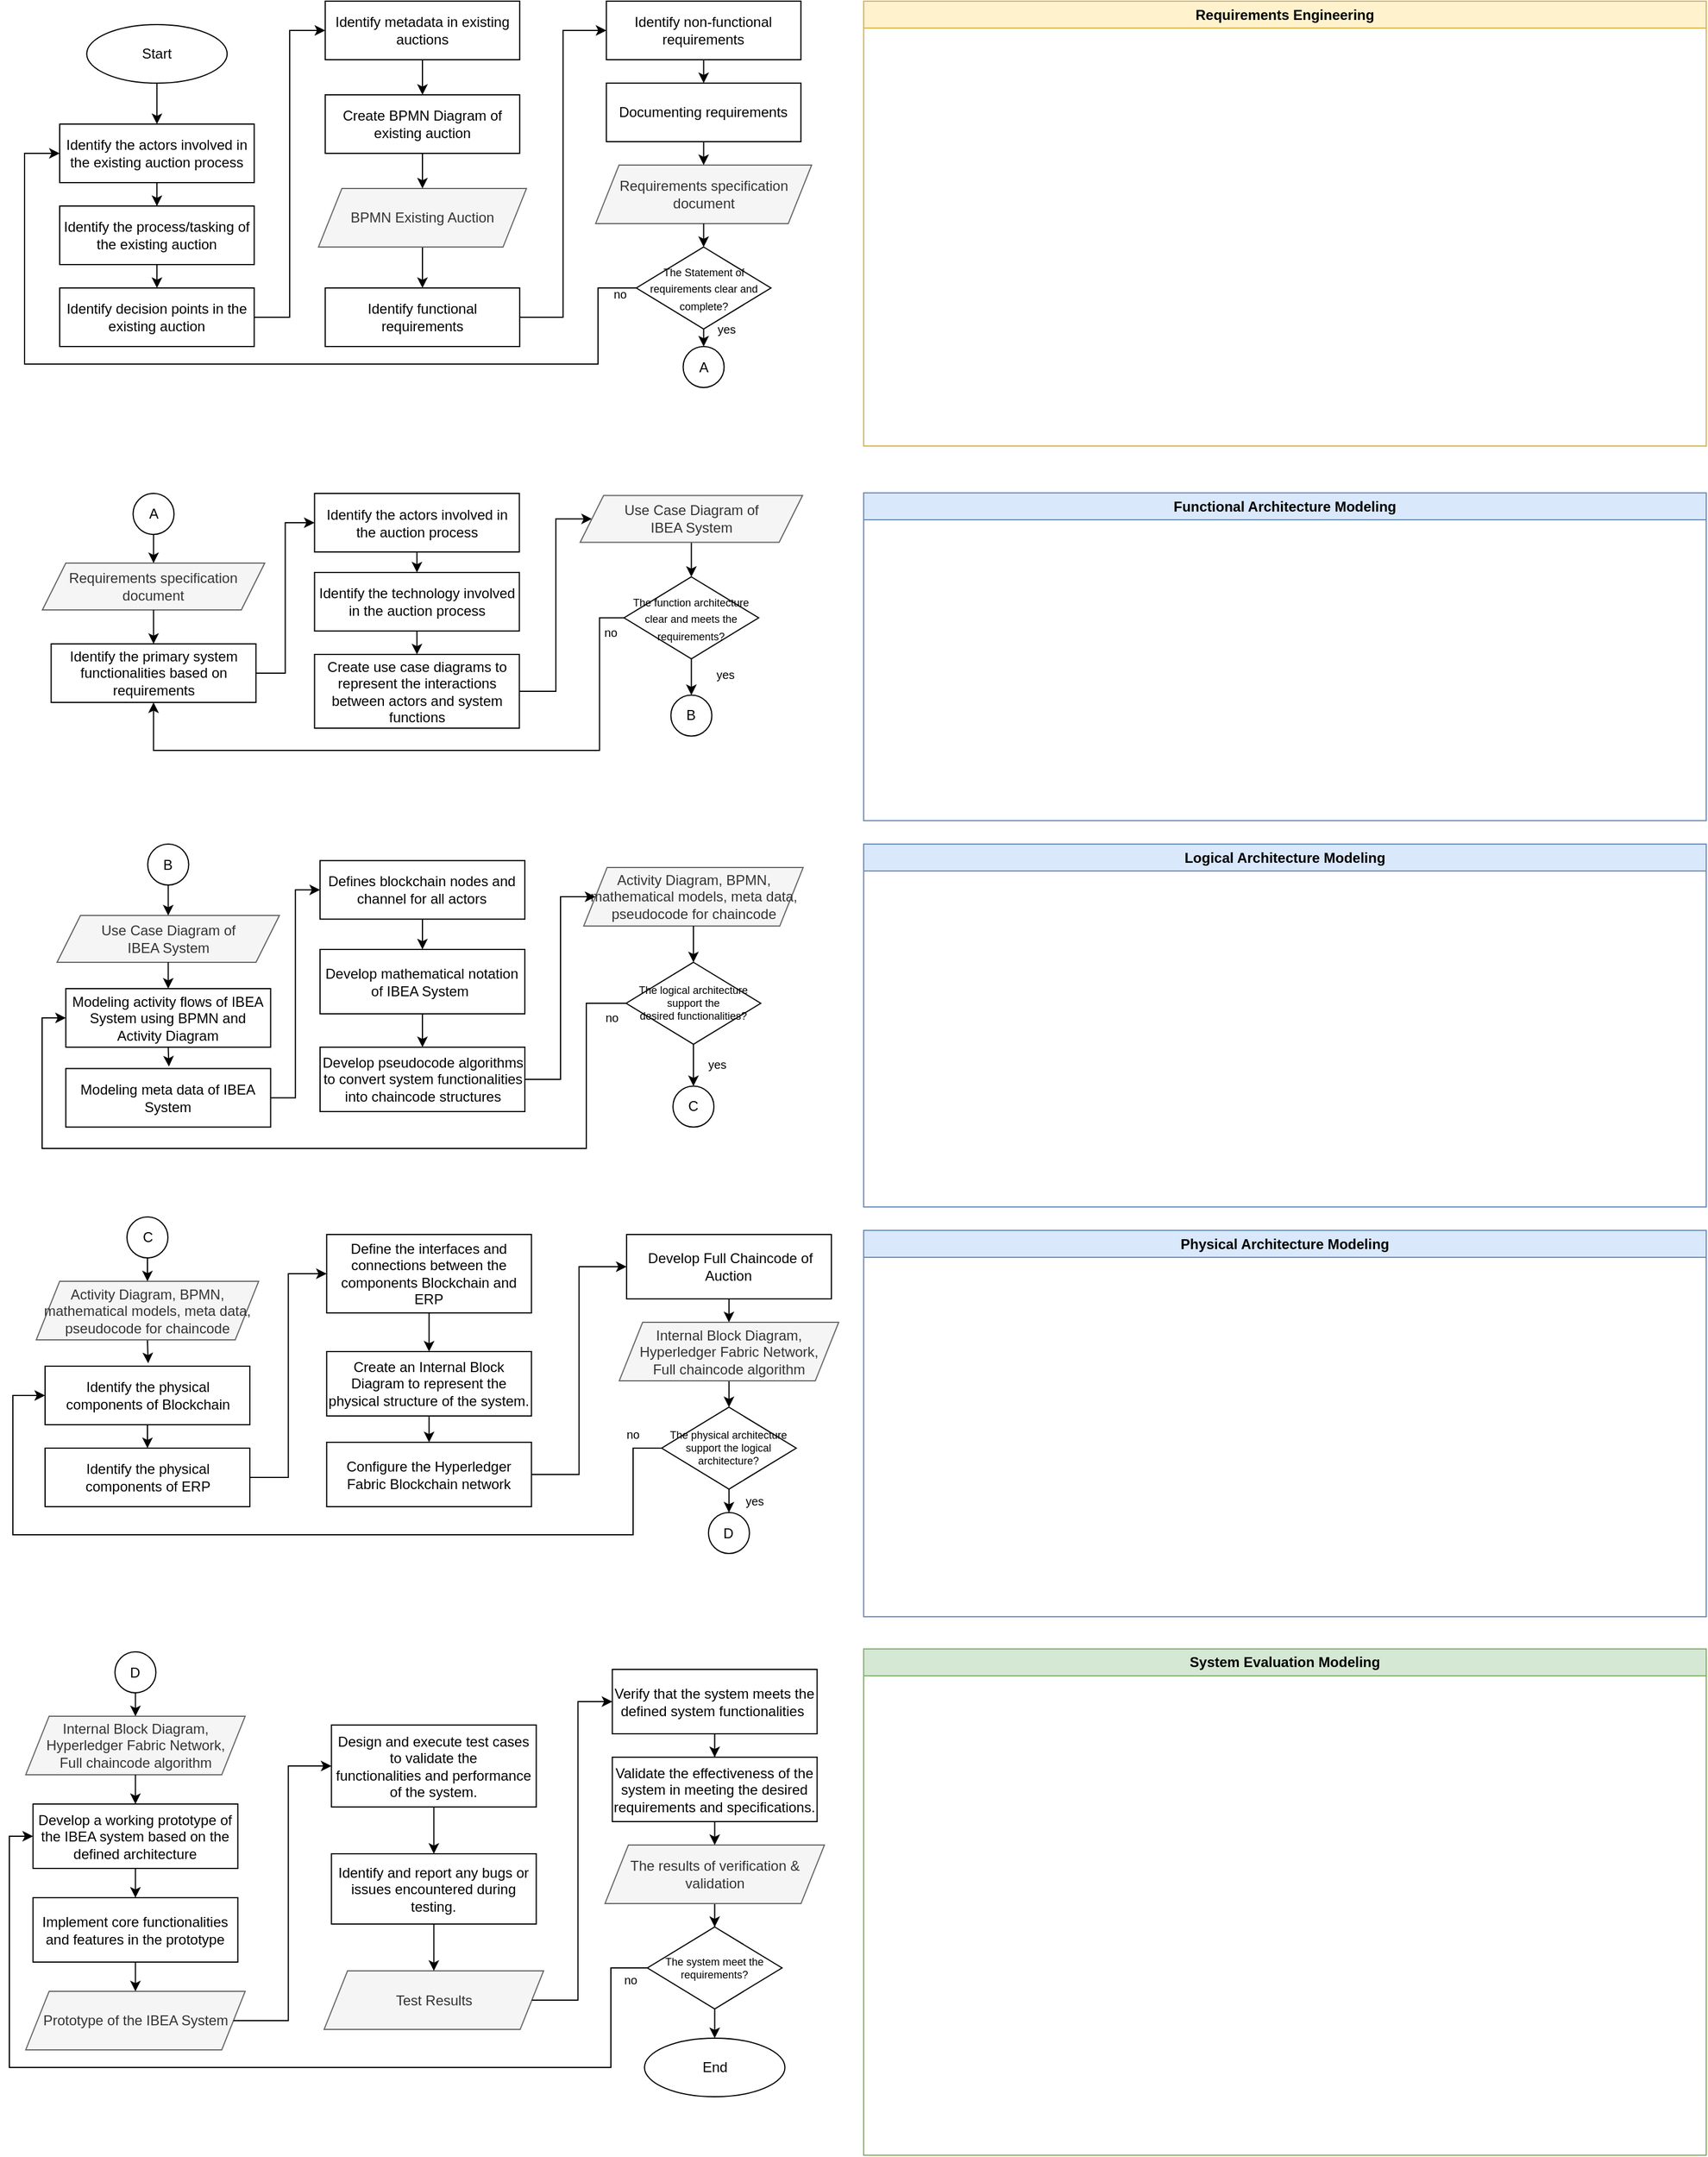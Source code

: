 <mxfile version="21.5.2" type="github">
  <diagram id="9HLhW9o5Pn7bnSsW2eLf" name="Page-1">
    <mxGraphModel dx="2950" dy="1246" grid="1" gridSize="10" guides="1" tooltips="1" connect="1" arrows="1" fold="1" page="1" pageScale="1" pageWidth="850" pageHeight="1100" math="0" shadow="0">
      <root>
        <mxCell id="0" />
        <mxCell id="1" parent="0" />
        <mxCell id="Ch7uVPKcHcK4L7EG8idV-31" value="Functional Architecture Modeling" style="swimlane;whiteSpace=wrap;html=1;fillColor=#dae8fc;strokeColor=#6c8ebf;" parent="1" vertex="1">
          <mxGeometry x="330" y="500" width="720" height="280" as="geometry" />
        </mxCell>
        <mxCell id="Ch7uVPKcHcK4L7EG8idV-20" value="Requirements Engineering" style="swimlane;whiteSpace=wrap;html=1;fillColor=#fff2cc;strokeColor=#d6b656;" parent="1" vertex="1">
          <mxGeometry x="330" y="80" width="720" height="380" as="geometry" />
        </mxCell>
        <mxCell id="Ch7uVPKcHcK4L7EG8idV-143" value="Logical Architecture Modeling" style="swimlane;whiteSpace=wrap;html=1;fillColor=#dae8fc;strokeColor=#6c8ebf;" parent="1" vertex="1">
          <mxGeometry x="330" y="800" width="720" height="310" as="geometry">
            <mxRectangle x="330" y="800" width="210" height="30" as="alternateBounds" />
          </mxGeometry>
        </mxCell>
        <mxCell id="Ch7uVPKcHcK4L7EG8idV-147" value="Physical Architecture Modeling" style="swimlane;whiteSpace=wrap;html=1;fillColor=#dae8fc;strokeColor=#6c8ebf;" parent="1" vertex="1">
          <mxGeometry x="330" y="1130" width="720" height="330" as="geometry" />
        </mxCell>
        <mxCell id="Ch7uVPKcHcK4L7EG8idV-158" value="System Evaluation Modeling" style="swimlane;whiteSpace=wrap;html=1;fillColor=#d5e8d4;strokeColor=#82b366;" parent="1" vertex="1">
          <mxGeometry x="330" y="1487.5" width="720" height="432.5" as="geometry" />
        </mxCell>
        <mxCell id="Ch7uVPKcHcK4L7EG8idV-63" style="edgeStyle=elbowEdgeStyle;rounded=0;orthogonalLoop=1;jettySize=auto;html=1;exitX=1;exitY=0.5;exitDx=0;exitDy=0;entryX=0;entryY=0.5;entryDx=0;entryDy=0;" parent="1" source="fIBdzFH7qDZZ9BTydfWF-40" target="fIBdzFH7qDZZ9BTydfWF-50" edge="1">
          <mxGeometry relative="1" as="geometry" />
        </mxCell>
        <mxCell id="fIBdzFH7qDZZ9BTydfWF-40" value="Create use case diagrams to represent the interactions between actors and system functions" style="rounded=0;whiteSpace=wrap;html=1;" parent="1" vertex="1">
          <mxGeometry x="-139.22" y="638" width="175" height="63" as="geometry" />
        </mxCell>
        <mxCell id="fIBdzFH7qDZZ9BTydfWF-42" value="A" style="ellipse;whiteSpace=wrap;html=1;aspect=fixed;" parent="1" vertex="1">
          <mxGeometry x="-294.28" y="500.5" width="35" height="35" as="geometry" />
        </mxCell>
        <mxCell id="fIBdzFH7qDZZ9BTydfWF-44" value="&lt;div&gt;Requirements specification document&lt;br&gt;&lt;/div&gt;" style="shape=parallelogram;perimeter=parallelogramPerimeter;whiteSpace=wrap;html=1;fixedSize=1;fillColor=#f5f5f5;fontColor=#333333;strokeColor=#666666;" parent="1" vertex="1">
          <mxGeometry x="-371.78" y="560" width="190" height="40" as="geometry" />
        </mxCell>
        <mxCell id="fIBdzFH7qDZZ9BTydfWF-41" style="edgeStyle=orthogonalEdgeStyle;rounded=0;orthogonalLoop=1;jettySize=auto;html=1;exitX=0.5;exitY=1;exitDx=0;exitDy=0;entryX=0.5;entryY=0;entryDx=0;entryDy=0;" parent="1" source="fIBdzFH7qDZZ9BTydfWF-42" target="fIBdzFH7qDZZ9BTydfWF-44" edge="1">
          <mxGeometry relative="1" as="geometry" />
        </mxCell>
        <mxCell id="Ch7uVPKcHcK4L7EG8idV-59" style="edgeStyle=orthogonalEdgeStyle;rounded=0;orthogonalLoop=1;jettySize=auto;html=1;exitX=1;exitY=0.5;exitDx=0;exitDy=0;entryX=0;entryY=0.5;entryDx=0;entryDy=0;" parent="1" source="fIBdzFH7qDZZ9BTydfWF-46" target="fIBdzFH7qDZZ9BTydfWF-61" edge="1">
          <mxGeometry relative="1" as="geometry" />
        </mxCell>
        <mxCell id="fIBdzFH7qDZZ9BTydfWF-46" value="Identify the primary system functionalities based on requirements" style="rounded=0;whiteSpace=wrap;html=1;" parent="1" vertex="1">
          <mxGeometry x="-364.28" y="629" width="175" height="50" as="geometry" />
        </mxCell>
        <mxCell id="fIBdzFH7qDZZ9BTydfWF-43" style="edgeStyle=orthogonalEdgeStyle;rounded=0;orthogonalLoop=1;jettySize=auto;html=1;exitX=0.5;exitY=1;exitDx=0;exitDy=0;entryX=0.5;entryY=0;entryDx=0;entryDy=0;" parent="1" source="fIBdzFH7qDZZ9BTydfWF-44" target="fIBdzFH7qDZZ9BTydfWF-46" edge="1">
          <mxGeometry relative="1" as="geometry" />
        </mxCell>
        <mxCell id="Ch7uVPKcHcK4L7EG8idV-64" style="edgeStyle=orthogonalEdgeStyle;rounded=0;orthogonalLoop=1;jettySize=auto;html=1;exitX=0;exitY=0.5;exitDx=0;exitDy=0;entryX=0.5;entryY=1;entryDx=0;entryDy=0;" parent="1" source="fIBdzFH7qDZZ9BTydfWF-48" target="fIBdzFH7qDZZ9BTydfWF-46" edge="1">
          <mxGeometry relative="1" as="geometry">
            <Array as="points">
              <mxPoint x="104.28" y="607" />
              <mxPoint x="104.28" y="720" />
              <mxPoint x="-276.72" y="720" />
            </Array>
          </mxGeometry>
        </mxCell>
        <mxCell id="fIBdzFH7qDZZ9BTydfWF-48" value="&lt;font style=&quot;font-size: 9px;&quot;&gt;The function architecture&lt;br&gt;clear and meets the requirements?&lt;/font&gt;" style="rhombus;whiteSpace=wrap;html=1;" parent="1" vertex="1">
          <mxGeometry x="125.28" y="571.75" width="115" height="70" as="geometry" />
        </mxCell>
        <mxCell id="fIBdzFH7qDZZ9BTydfWF-73" style="edgeStyle=orthogonalEdgeStyle;rounded=0;orthogonalLoop=1;jettySize=auto;html=1;exitX=0.5;exitY=1;exitDx=0;exitDy=0;entryX=0.5;entryY=0;entryDx=0;entryDy=0;" parent="1" source="fIBdzFH7qDZZ9BTydfWF-50" target="fIBdzFH7qDZZ9BTydfWF-48" edge="1">
          <mxGeometry relative="1" as="geometry" />
        </mxCell>
        <mxCell id="fIBdzFH7qDZZ9BTydfWF-50" value="&lt;div&gt;Use Case Diagram of&lt;/div&gt;&lt;div&gt;IBEA System&lt;/div&gt;" style="shape=parallelogram;perimeter=parallelogramPerimeter;whiteSpace=wrap;html=1;fixedSize=1;fillColor=#f5f5f5;fontColor=#333333;strokeColor=#666666;" parent="1" vertex="1">
          <mxGeometry x="87.78" y="502.25" width="190" height="40" as="geometry" />
        </mxCell>
        <mxCell id="fIBdzFH7qDZZ9BTydfWF-51" value="&lt;font style=&quot;font-size: 10px;&quot;&gt;yes&lt;/font&gt;" style="text;html=1;align=center;verticalAlign=middle;whiteSpace=wrap;rounded=0;" parent="1" vertex="1">
          <mxGeometry x="200.28" y="645" width="23.5" height="20" as="geometry" />
        </mxCell>
        <mxCell id="fIBdzFH7qDZZ9BTydfWF-52" value="&lt;font style=&quot;font-size: 10px;&quot;&gt;no&lt;/font&gt;" style="text;html=1;align=center;verticalAlign=middle;whiteSpace=wrap;rounded=0;" parent="1" vertex="1">
          <mxGeometry x="101.78" y="609" width="23.5" height="20" as="geometry" />
        </mxCell>
        <mxCell id="fIBdzFH7qDZZ9BTydfWF-61" value="Identify the actors involved in the auction process" style="rounded=0;whiteSpace=wrap;html=1;" parent="1" vertex="1">
          <mxGeometry x="-139.22" y="500.5" width="175" height="50" as="geometry" />
        </mxCell>
        <mxCell id="Ch7uVPKcHcK4L7EG8idV-60" style="edgeStyle=orthogonalEdgeStyle;rounded=0;orthogonalLoop=1;jettySize=auto;html=1;exitX=0.5;exitY=1;exitDx=0;exitDy=0;entryX=0.5;entryY=0;entryDx=0;entryDy=0;" parent="1" source="fIBdzFH7qDZZ9BTydfWF-62" target="fIBdzFH7qDZZ9BTydfWF-40" edge="1">
          <mxGeometry relative="1" as="geometry" />
        </mxCell>
        <mxCell id="fIBdzFH7qDZZ9BTydfWF-62" value="Identify the technology involved in the auction process" style="rounded=0;whiteSpace=wrap;html=1;" parent="1" vertex="1">
          <mxGeometry x="-139.22" y="568" width="175" height="50" as="geometry" />
        </mxCell>
        <mxCell id="fIBdzFH7qDZZ9BTydfWF-69" style="edgeStyle=orthogonalEdgeStyle;rounded=0;orthogonalLoop=1;jettySize=auto;html=1;exitX=0.5;exitY=1;exitDx=0;exitDy=0;entryX=0.5;entryY=0;entryDx=0;entryDy=0;" parent="1" source="fIBdzFH7qDZZ9BTydfWF-61" target="fIBdzFH7qDZZ9BTydfWF-62" edge="1">
          <mxGeometry relative="1" as="geometry" />
        </mxCell>
        <mxCell id="fIBdzFH7qDZZ9BTydfWF-104" value="B" style="ellipse;whiteSpace=wrap;html=1;aspect=fixed;" parent="1" vertex="1">
          <mxGeometry x="165.28" y="672.75" width="35" height="35" as="geometry" />
        </mxCell>
        <mxCell id="fIBdzFH7qDZZ9BTydfWF-105" style="edgeStyle=orthogonalEdgeStyle;rounded=0;orthogonalLoop=1;jettySize=auto;html=1;exitX=0.5;exitY=1;exitDx=0;exitDy=0;entryX=0.5;entryY=0;entryDx=0;entryDy=0;" parent="1" source="fIBdzFH7qDZZ9BTydfWF-48" target="fIBdzFH7qDZZ9BTydfWF-104" edge="1">
          <mxGeometry relative="1" as="geometry">
            <mxPoint x="183.203" y="662.0" as="targetPoint" />
          </mxGeometry>
        </mxCell>
        <mxCell id="Ch7uVPKcHcK4L7EG8idV-159" style="edgeStyle=orthogonalEdgeStyle;rounded=0;orthogonalLoop=1;jettySize=auto;html=1;exitX=0.5;exitY=1;exitDx=0;exitDy=0;" parent="1" source="Ch7uVPKcHcK4L7EG8idV-5" target="Ch7uVPKcHcK4L7EG8idV-7" edge="1">
          <mxGeometry relative="1" as="geometry" />
        </mxCell>
        <mxCell id="Ch7uVPKcHcK4L7EG8idV-5" value="Identify metadata in existing auctions" style="rounded=0;whiteSpace=wrap;html=1;labelBorderColor=none;" parent="1" vertex="1">
          <mxGeometry x="-130.12" y="80" width="166.22" height="50" as="geometry" />
        </mxCell>
        <mxCell id="Ch7uVPKcHcK4L7EG8idV-7" value="Create BPMN Diagram of existing auction" style="rounded=0;whiteSpace=wrap;html=1;labelBorderColor=none;" parent="1" vertex="1">
          <mxGeometry x="-130.11" y="160" width="166.22" height="50" as="geometry" />
        </mxCell>
        <mxCell id="Ch7uVPKcHcK4L7EG8idV-56" style="edgeStyle=orthogonalEdgeStyle;rounded=0;orthogonalLoop=1;jettySize=auto;html=1;exitX=0.5;exitY=1;exitDx=0;exitDy=0;entryX=0.5;entryY=0;entryDx=0;entryDy=0;" parent="1" source="Ch7uVPKcHcK4L7EG8idV-8" target="Ch7uVPKcHcK4L7EG8idV-9" edge="1">
          <mxGeometry relative="1" as="geometry" />
        </mxCell>
        <mxCell id="Ch7uVPKcHcK4L7EG8idV-8" value="&lt;div&gt;BPMN Existing Auction&lt;/div&gt;" style="shape=parallelogram;perimeter=parallelogramPerimeter;whiteSpace=wrap;html=1;fixedSize=1;fillColor=#f5f5f5;fontColor=#333333;strokeColor=#666666;" parent="1" vertex="1">
          <mxGeometry x="-135.84" y="240" width="177.69" height="50" as="geometry" />
        </mxCell>
        <mxCell id="Ch7uVPKcHcK4L7EG8idV-25" style="edgeStyle=orthogonalEdgeStyle;rounded=0;orthogonalLoop=1;jettySize=auto;html=1;exitX=0.5;exitY=1;exitDx=0;exitDy=0;entryX=0.5;entryY=0;entryDx=0;entryDy=0;" parent="1" source="Ch7uVPKcHcK4L7EG8idV-7" target="Ch7uVPKcHcK4L7EG8idV-8" edge="1">
          <mxGeometry relative="1" as="geometry" />
        </mxCell>
        <mxCell id="Ch7uVPKcHcK4L7EG8idV-69" style="edgeStyle=orthogonalEdgeStyle;rounded=0;orthogonalLoop=1;jettySize=auto;html=1;exitX=1;exitY=0.5;exitDx=0;exitDy=0;entryX=0;entryY=0.5;entryDx=0;entryDy=0;" parent="1" source="Ch7uVPKcHcK4L7EG8idV-9" target="Ch7uVPKcHcK4L7EG8idV-10" edge="1">
          <mxGeometry relative="1" as="geometry" />
        </mxCell>
        <mxCell id="Ch7uVPKcHcK4L7EG8idV-9" value="Identify functional requirements" style="rounded=0;whiteSpace=wrap;html=1;labelBorderColor=none;" parent="1" vertex="1">
          <mxGeometry x="-130.12" y="325" width="166.22" height="50" as="geometry" />
        </mxCell>
        <mxCell id="Ch7uVPKcHcK4L7EG8idV-70" style="edgeStyle=orthogonalEdgeStyle;rounded=0;orthogonalLoop=1;jettySize=auto;html=1;exitX=0.5;exitY=1;exitDx=0;exitDy=0;entryX=0.5;entryY=0;entryDx=0;entryDy=0;" parent="1" source="Ch7uVPKcHcK4L7EG8idV-10" target="Ch7uVPKcHcK4L7EG8idV-12" edge="1">
          <mxGeometry relative="1" as="geometry" />
        </mxCell>
        <mxCell id="Ch7uVPKcHcK4L7EG8idV-10" value="Identify non-functional requirements" style="rounded=0;whiteSpace=wrap;html=1;labelBorderColor=none;" parent="1" vertex="1">
          <mxGeometry x="110.16" y="80" width="166.22" height="50" as="geometry" />
        </mxCell>
        <mxCell id="Ch7uVPKcHcK4L7EG8idV-12" value="Documenting requirements" style="rounded=0;whiteSpace=wrap;html=1;labelBorderColor=none;" parent="1" vertex="1">
          <mxGeometry x="110.16" y="150" width="166.22" height="50" as="geometry" />
        </mxCell>
        <mxCell id="Ch7uVPKcHcK4L7EG8idV-16" value="A" style="ellipse;whiteSpace=wrap;html=1;aspect=fixed;rotation=0;" parent="1" vertex="1">
          <mxGeometry x="175.77" y="375" width="35" height="35" as="geometry" />
        </mxCell>
        <mxCell id="Ch7uVPKcHcK4L7EG8idV-15" value="&lt;font style=&quot;font-size: 9px;&quot;&gt;The Statement of requirements clear and complete?&lt;/font&gt;" style="rhombus;whiteSpace=wrap;html=1;" parent="1" vertex="1">
          <mxGeometry x="135.77" y="290" width="115" height="70" as="geometry" />
        </mxCell>
        <mxCell id="Ch7uVPKcHcK4L7EG8idV-14" style="edgeStyle=orthogonalEdgeStyle;rounded=0;orthogonalLoop=1;jettySize=auto;html=1;exitX=0.5;exitY=1;exitDx=0;exitDy=0;entryX=0.5;entryY=0;entryDx=0;entryDy=0;" parent="1" source="Ch7uVPKcHcK4L7EG8idV-15" target="Ch7uVPKcHcK4L7EG8idV-16" edge="1">
          <mxGeometry relative="1" as="geometry" />
        </mxCell>
        <mxCell id="Ch7uVPKcHcK4L7EG8idV-11" value="Requirements specification document" style="shape=parallelogram;perimeter=parallelogramPerimeter;whiteSpace=wrap;html=1;fixedSize=1;fillColor=#f5f5f5;fontColor=#333333;strokeColor=#666666;" parent="1" vertex="1">
          <mxGeometry x="100.98" y="220" width="184.58" height="50" as="geometry" />
        </mxCell>
        <mxCell id="Ch7uVPKcHcK4L7EG8idV-19" style="edgeStyle=orthogonalEdgeStyle;rounded=0;orthogonalLoop=1;jettySize=auto;html=1;exitX=0.5;exitY=1;exitDx=0;exitDy=0;entryX=0.5;entryY=0;entryDx=0;entryDy=0;" parent="1" source="Ch7uVPKcHcK4L7EG8idV-11" target="Ch7uVPKcHcK4L7EG8idV-15" edge="1">
          <mxGeometry relative="1" as="geometry" />
        </mxCell>
        <mxCell id="Ch7uVPKcHcK4L7EG8idV-54" style="edgeStyle=orthogonalEdgeStyle;rounded=0;orthogonalLoop=1;jettySize=auto;html=1;exitX=0.5;exitY=1;exitDx=0;exitDy=0;entryX=0.5;entryY=0;entryDx=0;entryDy=0;" parent="1" source="Ch7uVPKcHcK4L7EG8idV-12" target="Ch7uVPKcHcK4L7EG8idV-11" edge="1">
          <mxGeometry relative="1" as="geometry" />
        </mxCell>
        <mxCell id="Ch7uVPKcHcK4L7EG8idV-18" value="&lt;font style=&quot;font-size: 10px;&quot;&gt;no&lt;/font&gt;" style="text;html=1;align=center;verticalAlign=middle;whiteSpace=wrap;rounded=0;" parent="1" vertex="1">
          <mxGeometry x="110.16" y="320" width="23.5" height="20" as="geometry" />
        </mxCell>
        <mxCell id="Ch7uVPKcHcK4L7EG8idV-17" value="&lt;font style=&quot;font-size: 10px;&quot;&gt;yes&lt;/font&gt;" style="text;html=1;align=center;verticalAlign=middle;whiteSpace=wrap;rounded=0;" parent="1" vertex="1">
          <mxGeometry x="201.01" y="350" width="23.5" height="20" as="geometry" />
        </mxCell>
        <mxCell id="Ch7uVPKcHcK4L7EG8idV-2" value="Identify the actors involved in the existing auction process" style="rounded=0;whiteSpace=wrap;html=1;labelBorderColor=none;" parent="1" vertex="1">
          <mxGeometry x="-357" y="185" width="166.22" height="50" as="geometry" />
        </mxCell>
        <mxCell id="Ch7uVPKcHcK4L7EG8idV-30" style="edgeStyle=orthogonalEdgeStyle;rounded=0;orthogonalLoop=1;jettySize=auto;html=1;exitX=0;exitY=0.5;exitDx=0;exitDy=0;entryX=0;entryY=0.5;entryDx=0;entryDy=0;" parent="1" source="Ch7uVPKcHcK4L7EG8idV-15" target="Ch7uVPKcHcK4L7EG8idV-2" edge="1">
          <mxGeometry relative="1" as="geometry">
            <Array as="points">
              <mxPoint x="103" y="325" />
              <mxPoint x="103" y="390" />
              <mxPoint x="-387" y="390" />
              <mxPoint x="-387" y="210" />
            </Array>
          </mxGeometry>
        </mxCell>
        <mxCell id="Ch7uVPKcHcK4L7EG8idV-3" value="Identify the process/tasking of the existing auction" style="rounded=0;whiteSpace=wrap;html=1;labelBorderColor=none;" parent="1" vertex="1">
          <mxGeometry x="-357" y="255" width="166.22" height="50" as="geometry" />
        </mxCell>
        <mxCell id="Ch7uVPKcHcK4L7EG8idV-21" style="edgeStyle=orthogonalEdgeStyle;rounded=0;orthogonalLoop=1;jettySize=auto;html=1;exitX=0.5;exitY=1;exitDx=0;exitDy=0;" parent="1" source="Ch7uVPKcHcK4L7EG8idV-2" target="Ch7uVPKcHcK4L7EG8idV-3" edge="1">
          <mxGeometry relative="1" as="geometry" />
        </mxCell>
        <mxCell id="Ch7uVPKcHcK4L7EG8idV-71" style="edgeStyle=orthogonalEdgeStyle;rounded=0;orthogonalLoop=1;jettySize=auto;html=1;exitX=1;exitY=0.5;exitDx=0;exitDy=0;entryX=0;entryY=0.5;entryDx=0;entryDy=0;" parent="1" source="Ch7uVPKcHcK4L7EG8idV-4" target="Ch7uVPKcHcK4L7EG8idV-5" edge="1">
          <mxGeometry relative="1" as="geometry" />
        </mxCell>
        <mxCell id="Ch7uVPKcHcK4L7EG8idV-4" value="Identify decision points in the existing auction" style="rounded=0;whiteSpace=wrap;html=1;labelBorderColor=none;" parent="1" vertex="1">
          <mxGeometry x="-357" y="325" width="166.22" height="50" as="geometry" />
        </mxCell>
        <mxCell id="Ch7uVPKcHcK4L7EG8idV-22" style="edgeStyle=orthogonalEdgeStyle;rounded=0;orthogonalLoop=1;jettySize=auto;html=1;exitX=0.5;exitY=1;exitDx=0;exitDy=0;entryX=0.5;entryY=0;entryDx=0;entryDy=0;" parent="1" source="Ch7uVPKcHcK4L7EG8idV-3" target="Ch7uVPKcHcK4L7EG8idV-4" edge="1">
          <mxGeometry relative="1" as="geometry" />
        </mxCell>
        <mxCell id="Ch7uVPKcHcK4L7EG8idV-66" style="edgeStyle=orthogonalEdgeStyle;rounded=0;orthogonalLoop=1;jettySize=auto;html=1;exitX=0.5;exitY=1;exitDx=0;exitDy=0;entryX=0.5;entryY=0;entryDx=0;entryDy=0;" parent="1" source="Ch7uVPKcHcK4L7EG8idV-1" target="Ch7uVPKcHcK4L7EG8idV-2" edge="1">
          <mxGeometry relative="1" as="geometry" />
        </mxCell>
        <mxCell id="Ch7uVPKcHcK4L7EG8idV-1" value="Start" style="ellipse;whiteSpace=wrap;html=1;" parent="1" vertex="1">
          <mxGeometry x="-333.89" y="100" width="120" height="50" as="geometry" />
        </mxCell>
        <mxCell id="fIBdzFH7qDZZ9BTydfWF-77" value="Activity Diagram, BPMN, mathematical models, meta data,&lt;br&gt;pseudocode for chaincode" style="shape=parallelogram;perimeter=parallelogramPerimeter;whiteSpace=wrap;html=1;fixedSize=1;fillColor=#f5f5f5;fontColor=#333333;strokeColor=#666666;" parent="1" vertex="1">
          <mxGeometry x="90.81" y="820" width="187.5" height="50" as="geometry" />
        </mxCell>
        <mxCell id="fIBdzFH7qDZZ9BTydfWF-79" value="&lt;div style=&quot;border-color: var(--border-color);&quot;&gt;Use Case Diagram of&lt;/div&gt;&lt;div style=&quot;border-color: var(--border-color);&quot;&gt;IBEA System&lt;/div&gt;" style="shape=parallelogram;perimeter=parallelogramPerimeter;whiteSpace=wrap;html=1;fixedSize=1;fillColor=#f5f5f5;fontColor=#333333;strokeColor=#666666;" parent="1" vertex="1">
          <mxGeometry x="-359.25" y="861" width="190" height="40" as="geometry" />
        </mxCell>
        <mxCell id="fIBdzFH7qDZZ9BTydfWF-109" style="edgeStyle=orthogonalEdgeStyle;rounded=0;orthogonalLoop=1;jettySize=auto;html=1;exitX=0.5;exitY=1;exitDx=0;exitDy=0;" parent="1" source="fIBdzFH7qDZZ9BTydfWF-81" edge="1">
          <mxGeometry relative="1" as="geometry">
            <mxPoint x="-263.662" y="990" as="targetPoint" />
          </mxGeometry>
        </mxCell>
        <mxCell id="fIBdzFH7qDZZ9BTydfWF-81" value="Modeling activity flows of IBEA System using BPMN and Activity Diagram" style="rounded=0;whiteSpace=wrap;html=1;" parent="1" vertex="1">
          <mxGeometry x="-351.75" y="923.5" width="175" height="50" as="geometry" />
        </mxCell>
        <mxCell id="fIBdzFH7qDZZ9BTydfWF-78" style="edgeStyle=orthogonalEdgeStyle;rounded=0;orthogonalLoop=1;jettySize=auto;html=1;exitX=0.5;exitY=1;exitDx=0;exitDy=0;entryX=0.5;entryY=0;entryDx=0;entryDy=0;" parent="1" source="fIBdzFH7qDZZ9BTydfWF-79" target="fIBdzFH7qDZZ9BTydfWF-81" edge="1">
          <mxGeometry relative="1" as="geometry">
            <mxPoint x="-263.662" y="921" as="targetPoint" />
          </mxGeometry>
        </mxCell>
        <mxCell id="fIBdzFH7qDZZ9BTydfWF-83" value="Develop mathematical notation of IBEA System&amp;nbsp;" style="rounded=0;whiteSpace=wrap;html=1;" parent="1" vertex="1">
          <mxGeometry x="-134.53" y="890" width="175" height="55" as="geometry" />
        </mxCell>
        <mxCell id="fIBdzFH7qDZZ9BTydfWF-113" style="edgeStyle=orthogonalEdgeStyle;rounded=0;orthogonalLoop=1;jettySize=auto;html=1;exitX=1;exitY=0.5;exitDx=0;exitDy=0;entryX=0;entryY=0.5;entryDx=0;entryDy=0;" parent="1" source="fIBdzFH7qDZZ9BTydfWF-85" target="fIBdzFH7qDZZ9BTydfWF-77" edge="1">
          <mxGeometry relative="1" as="geometry">
            <Array as="points">
              <mxPoint x="71" y="1001" />
              <mxPoint x="71" y="845" />
            </Array>
          </mxGeometry>
        </mxCell>
        <mxCell id="fIBdzFH7qDZZ9BTydfWF-85" value="Develop pseudocode algorithms to convert system&amp;nbsp;functionalities into chaincode structures" style="rounded=0;whiteSpace=wrap;html=1;" parent="1" vertex="1">
          <mxGeometry x="-134.5" y="973.5" width="175" height="55" as="geometry" />
        </mxCell>
        <mxCell id="fIBdzFH7qDZZ9BTydfWF-112" style="edgeStyle=orthogonalEdgeStyle;rounded=0;orthogonalLoop=1;jettySize=auto;html=1;exitX=0.5;exitY=1;exitDx=0;exitDy=0;entryX=0.5;entryY=0;entryDx=0;entryDy=0;" parent="1" source="fIBdzFH7qDZZ9BTydfWF-83" target="fIBdzFH7qDZZ9BTydfWF-85" edge="1">
          <mxGeometry relative="1" as="geometry" />
        </mxCell>
        <mxCell id="fIBdzFH7qDZZ9BTydfWF-103" style="edgeStyle=orthogonalEdgeStyle;rounded=0;orthogonalLoop=1;jettySize=auto;html=1;exitX=0;exitY=0.5;exitDx=0;exitDy=0;entryX=0;entryY=0.5;entryDx=0;entryDy=0;" parent="1" source="fIBdzFH7qDZZ9BTydfWF-86" target="fIBdzFH7qDZZ9BTydfWF-81" edge="1">
          <mxGeometry relative="1" as="geometry">
            <Array as="points">
              <mxPoint x="93" y="936" />
              <mxPoint x="93" y="1060" />
              <mxPoint x="-372" y="1060" />
              <mxPoint x="-372" y="949" />
            </Array>
          </mxGeometry>
        </mxCell>
        <mxCell id="fIBdzFH7qDZZ9BTydfWF-86" value="The logical architecture support the desired&amp;nbsp;functionalities?" style="rhombus;whiteSpace=wrap;html=1;fontSize=9;" parent="1" vertex="1">
          <mxGeometry x="127.06" y="901" width="115" height="70" as="geometry" />
        </mxCell>
        <mxCell id="fIBdzFH7qDZZ9BTydfWF-76" style="edgeStyle=orthogonalEdgeStyle;rounded=0;orthogonalLoop=1;jettySize=auto;html=1;exitX=0.5;exitY=1;exitDx=0;exitDy=0;entryX=0.5;entryY=0;entryDx=0;entryDy=0;" parent="1" source="fIBdzFH7qDZZ9BTydfWF-77" target="fIBdzFH7qDZZ9BTydfWF-86" edge="1">
          <mxGeometry relative="1" as="geometry" />
        </mxCell>
        <mxCell id="fIBdzFH7qDZZ9BTydfWF-87" value="&lt;font style=&quot;font-size: 10px;&quot;&gt;yes&lt;/font&gt;" style="text;html=1;align=center;verticalAlign=middle;whiteSpace=wrap;rounded=0;" parent="1" vertex="1">
          <mxGeometry x="193" y="978.38" width="23.5" height="20" as="geometry" />
        </mxCell>
        <mxCell id="fIBdzFH7qDZZ9BTydfWF-88" value="&lt;font style=&quot;font-size: 10px;&quot;&gt;no&lt;/font&gt;" style="text;html=1;align=center;verticalAlign=middle;whiteSpace=wrap;rounded=0;" parent="1" vertex="1">
          <mxGeometry x="103.0" y="937.63" width="23.5" height="20" as="geometry" />
        </mxCell>
        <mxCell id="fIBdzFH7qDZZ9BTydfWF-90" value="Modeling meta data of IBEA System" style="rounded=0;whiteSpace=wrap;html=1;" parent="1" vertex="1">
          <mxGeometry x="-351.75" y="991.75" width="175" height="50" as="geometry" />
        </mxCell>
        <mxCell id="fIBdzFH7qDZZ9BTydfWF-116" style="edgeStyle=orthogonalEdgeStyle;rounded=0;orthogonalLoop=1;jettySize=auto;html=1;entryX=0.5;entryY=0;entryDx=0;entryDy=0;" parent="1" source="fIBdzFH7qDZZ9BTydfWF-91" target="fIBdzFH7qDZZ9BTydfWF-83" edge="1">
          <mxGeometry relative="1" as="geometry" />
        </mxCell>
        <mxCell id="fIBdzFH7qDZZ9BTydfWF-91" value="Defines blockchain nodes and channel for all actors" style="rounded=0;whiteSpace=wrap;html=1;" parent="1" vertex="1">
          <mxGeometry x="-134.53" y="814.13" width="175" height="50" as="geometry" />
        </mxCell>
        <mxCell id="fIBdzFH7qDZZ9BTydfWF-110" style="edgeStyle=orthogonalEdgeStyle;rounded=0;orthogonalLoop=1;jettySize=auto;html=1;exitX=1;exitY=0.5;exitDx=0;exitDy=0;entryX=0;entryY=0.5;entryDx=0;entryDy=0;" parent="1" source="fIBdzFH7qDZZ9BTydfWF-90" target="fIBdzFH7qDZZ9BTydfWF-91" edge="1">
          <mxGeometry relative="1" as="geometry" />
        </mxCell>
        <mxCell id="fIBdzFH7qDZZ9BTydfWF-100" value="C" style="ellipse;whiteSpace=wrap;html=1;aspect=fixed;" parent="1" vertex="1">
          <mxGeometry x="167.06" y="1006.75" width="35" height="35" as="geometry" />
        </mxCell>
        <mxCell id="fIBdzFH7qDZZ9BTydfWF-101" style="edgeStyle=orthogonalEdgeStyle;rounded=0;orthogonalLoop=1;jettySize=auto;html=1;exitX=0.5;exitY=1;exitDx=0;exitDy=0;entryX=0.5;entryY=0;entryDx=0;entryDy=0;" parent="1" source="fIBdzFH7qDZZ9BTydfWF-86" target="fIBdzFH7qDZZ9BTydfWF-100" edge="1">
          <mxGeometry relative="1" as="geometry" />
        </mxCell>
        <mxCell id="fIBdzFH7qDZZ9BTydfWF-108" style="edgeStyle=orthogonalEdgeStyle;rounded=0;orthogonalLoop=1;jettySize=auto;html=1;exitX=0.5;exitY=1;exitDx=0;exitDy=0;entryX=0.5;entryY=0;entryDx=0;entryDy=0;" parent="1" source="fIBdzFH7qDZZ9BTydfWF-106" target="fIBdzFH7qDZZ9BTydfWF-79" edge="1">
          <mxGeometry relative="1" as="geometry" />
        </mxCell>
        <mxCell id="fIBdzFH7qDZZ9BTydfWF-106" value="B" style="ellipse;whiteSpace=wrap;html=1;aspect=fixed;" parent="1" vertex="1">
          <mxGeometry x="-281.75" y="800" width="35" height="35" as="geometry" />
        </mxCell>
        <mxCell id="hCjjelzhOeql4R-USYPA-58" style="edgeStyle=orthogonalEdgeStyle;rounded=0;orthogonalLoop=1;jettySize=auto;html=1;exitX=0.5;exitY=1;exitDx=0;exitDy=0;" parent="1" source="hCjjelzhOeql4R-USYPA-59" edge="1">
          <mxGeometry relative="1" as="geometry">
            <mxPoint x="-281.412" y="1243.5" as="targetPoint" />
          </mxGeometry>
        </mxCell>
        <mxCell id="hCjjelzhOeql4R-USYPA-59" value="Activity Diagram, BPMN, mathematical models, meta data,&lt;br style=&quot;border-color: var(--border-color);&quot;&gt;pseudocode for chaincode" style="shape=parallelogram;perimeter=parallelogramPerimeter;whiteSpace=wrap;html=1;fixedSize=1;fillColor=#f5f5f5;fontColor=#333333;strokeColor=#666666;" parent="1" vertex="1">
          <mxGeometry x="-377.0" y="1173.5" width="190" height="50" as="geometry" />
        </mxCell>
        <mxCell id="hCjjelzhOeql4R-USYPA-61" value="Identify the physical components of Blockchain" style="rounded=0;whiteSpace=wrap;html=1;" parent="1" vertex="1">
          <mxGeometry x="-369.5" y="1246" width="175" height="50" as="geometry" />
        </mxCell>
        <mxCell id="hCjjelzhOeql4R-USYPA-63" value="Define the interfaces and connections between the components Blockchain and ERP" style="rounded=0;whiteSpace=wrap;html=1;" parent="1" vertex="1">
          <mxGeometry x="-128.84" y="1133.5" width="175" height="67" as="geometry" />
        </mxCell>
        <mxCell id="hCjjelzhOeql4R-USYPA-65" value="Create an Internal Block Diagram to represent the physical structure of the system." style="rounded=0;whiteSpace=wrap;html=1;" parent="1" vertex="1">
          <mxGeometry x="-128.84" y="1233.5" width="175" height="55" as="geometry" />
        </mxCell>
        <mxCell id="Ch7uVPKcHcK4L7EG8idV-153" style="edgeStyle=orthogonalEdgeStyle;rounded=0;orthogonalLoop=1;jettySize=auto;html=1;exitX=0.5;exitY=1;exitDx=0;exitDy=0;entryX=0.5;entryY=0;entryDx=0;entryDy=0;" parent="1" source="hCjjelzhOeql4R-USYPA-63" target="hCjjelzhOeql4R-USYPA-65" edge="1">
          <mxGeometry relative="1" as="geometry" />
        </mxCell>
        <mxCell id="Ch7uVPKcHcK4L7EG8idV-160" style="edgeStyle=orthogonalEdgeStyle;rounded=0;orthogonalLoop=1;jettySize=auto;html=1;exitX=0;exitY=0.5;exitDx=0;exitDy=0;entryX=0;entryY=0.5;entryDx=0;entryDy=0;" parent="1" source="hCjjelzhOeql4R-USYPA-67" target="hCjjelzhOeql4R-USYPA-61" edge="1">
          <mxGeometry relative="1" as="geometry">
            <Array as="points">
              <mxPoint x="133" y="1316" />
              <mxPoint x="133" y="1390" />
              <mxPoint x="-397" y="1390" />
              <mxPoint x="-397" y="1271" />
            </Array>
          </mxGeometry>
        </mxCell>
        <mxCell id="hCjjelzhOeql4R-USYPA-67" value="The physical architecture support the logical architecture?" style="rhombus;whiteSpace=wrap;html=1;fontSize=9;" parent="1" vertex="1">
          <mxGeometry x="157.41" y="1281" width="115" height="70" as="geometry" />
        </mxCell>
        <mxCell id="Ch7uVPKcHcK4L7EG8idV-156" style="edgeStyle=orthogonalEdgeStyle;rounded=0;orthogonalLoop=1;jettySize=auto;html=1;exitX=0.5;exitY=1;exitDx=0;exitDy=0;entryX=0.5;entryY=0;entryDx=0;entryDy=0;" parent="1" source="hCjjelzhOeql4R-USYPA-57" target="hCjjelzhOeql4R-USYPA-67" edge="1">
          <mxGeometry relative="1" as="geometry" />
        </mxCell>
        <mxCell id="hCjjelzhOeql4R-USYPA-68" value="Configure the Hyperledger Fabric Blockchain network" style="rounded=0;whiteSpace=wrap;html=1;" parent="1" vertex="1">
          <mxGeometry x="-128.84" y="1311" width="175" height="55" as="geometry" />
        </mxCell>
        <mxCell id="fIBdzFH7qDZZ9BTydfWF-32" style="edgeStyle=orthogonalEdgeStyle;rounded=0;orthogonalLoop=1;jettySize=auto;html=1;exitX=0.5;exitY=1;exitDx=0;exitDy=0;entryX=0.5;entryY=0;entryDx=0;entryDy=0;" parent="1" source="hCjjelzhOeql4R-USYPA-65" target="hCjjelzhOeql4R-USYPA-68" edge="1">
          <mxGeometry relative="1" as="geometry" />
        </mxCell>
        <mxCell id="hCjjelzhOeql4R-USYPA-73" value="D" style="ellipse;whiteSpace=wrap;html=1;aspect=fixed;" parent="1" vertex="1">
          <mxGeometry x="197.41" y="1371" width="35" height="35" as="geometry" />
        </mxCell>
        <mxCell id="Ch7uVPKcHcK4L7EG8idV-150" style="edgeStyle=orthogonalEdgeStyle;rounded=0;orthogonalLoop=1;jettySize=auto;html=1;exitX=0.5;exitY=1;exitDx=0;exitDy=0;entryX=0.5;entryY=0;entryDx=0;entryDy=0;" parent="1" source="hCjjelzhOeql4R-USYPA-67" target="hCjjelzhOeql4R-USYPA-73" edge="1">
          <mxGeometry relative="1" as="geometry" />
        </mxCell>
        <mxCell id="hCjjelzhOeql4R-USYPA-118" value="&lt;font style=&quot;font-size: 10px;&quot;&gt;yes&lt;/font&gt;" style="text;html=1;align=center;verticalAlign=middle;whiteSpace=wrap;rounded=0;" parent="1" vertex="1">
          <mxGeometry x="224.82" y="1351" width="23.5" height="20" as="geometry" />
        </mxCell>
        <mxCell id="hCjjelzhOeql4R-USYPA-119" value="&lt;font style=&quot;font-size: 10px;&quot;&gt;no&lt;/font&gt;" style="text;html=1;align=center;verticalAlign=middle;whiteSpace=wrap;rounded=0;" parent="1" vertex="1">
          <mxGeometry x="121.16" y="1294" width="23.5" height="20" as="geometry" />
        </mxCell>
        <mxCell id="fIBdzFH7qDZZ9BTydfWF-118" style="edgeStyle=orthogonalEdgeStyle;rounded=0;orthogonalLoop=1;jettySize=auto;html=1;exitX=0.5;exitY=1;exitDx=0;exitDy=0;entryX=0.5;entryY=0;entryDx=0;entryDy=0;" parent="1" source="fIBdzFH7qDZZ9BTydfWF-117" target="hCjjelzhOeql4R-USYPA-59" edge="1">
          <mxGeometry relative="1" as="geometry" />
        </mxCell>
        <mxCell id="fIBdzFH7qDZZ9BTydfWF-117" value="C" style="ellipse;whiteSpace=wrap;html=1;aspect=fixed;" parent="1" vertex="1">
          <mxGeometry x="-299.5" y="1118.5" width="35" height="35" as="geometry" />
        </mxCell>
        <mxCell id="Ch7uVPKcHcK4L7EG8idV-152" style="edgeStyle=orthogonalEdgeStyle;rounded=0;orthogonalLoop=1;jettySize=auto;html=1;exitX=1;exitY=0.5;exitDx=0;exitDy=0;entryX=0;entryY=0.5;entryDx=0;entryDy=0;" parent="1" source="fIBdzFH7qDZZ9BTydfWF-124" target="hCjjelzhOeql4R-USYPA-63" edge="1">
          <mxGeometry relative="1" as="geometry" />
        </mxCell>
        <mxCell id="fIBdzFH7qDZZ9BTydfWF-124" value="Identify the physical components of ERP" style="rounded=0;whiteSpace=wrap;html=1;" parent="1" vertex="1">
          <mxGeometry x="-369.5" y="1316" width="175" height="50" as="geometry" />
        </mxCell>
        <mxCell id="Ch7uVPKcHcK4L7EG8idV-151" style="edgeStyle=orthogonalEdgeStyle;rounded=0;orthogonalLoop=1;jettySize=auto;html=1;exitX=0.5;exitY=1;exitDx=0;exitDy=0;entryX=0.5;entryY=0;entryDx=0;entryDy=0;" parent="1" source="hCjjelzhOeql4R-USYPA-61" target="fIBdzFH7qDZZ9BTydfWF-124" edge="1">
          <mxGeometry relative="1" as="geometry" />
        </mxCell>
        <mxCell id="Ch7uVPKcHcK4L7EG8idV-155" style="edgeStyle=orthogonalEdgeStyle;rounded=0;orthogonalLoop=1;jettySize=auto;html=1;exitX=0.5;exitY=1;exitDx=0;exitDy=0;entryX=0.5;entryY=0;entryDx=0;entryDy=0;" parent="1" source="fIBdzFH7qDZZ9BTydfWF-125" target="hCjjelzhOeql4R-USYPA-57" edge="1">
          <mxGeometry relative="1" as="geometry" />
        </mxCell>
        <mxCell id="fIBdzFH7qDZZ9BTydfWF-125" value="&amp;nbsp;Develop Full Chaincode of Auction" style="rounded=0;whiteSpace=wrap;html=1;" parent="1" vertex="1">
          <mxGeometry x="127.41" y="1133.5" width="175" height="55" as="geometry" />
        </mxCell>
        <mxCell id="Ch7uVPKcHcK4L7EG8idV-154" style="edgeStyle=orthogonalEdgeStyle;rounded=0;orthogonalLoop=1;jettySize=auto;html=1;exitX=1;exitY=0.5;exitDx=0;exitDy=0;entryX=0;entryY=0.5;entryDx=0;entryDy=0;" parent="1" source="hCjjelzhOeql4R-USYPA-68" target="fIBdzFH7qDZZ9BTydfWF-125" edge="1">
          <mxGeometry relative="1" as="geometry" />
        </mxCell>
        <mxCell id="5jKje8F0iwKBfb8MLztT-16" value="End" style="ellipse;whiteSpace=wrap;html=1;" parent="1" vertex="1">
          <mxGeometry x="142.73" y="1820" width="120" height="50" as="geometry" />
        </mxCell>
        <mxCell id="hCjjelzhOeql4R-USYPA-60" style="edgeStyle=orthogonalEdgeStyle;rounded=0;orthogonalLoop=1;jettySize=auto;html=1;exitX=0.5;exitY=1;exitDx=0;exitDy=0;entryX=0.5;entryY=0;entryDx=0;entryDy=0;" parent="1" edge="1">
          <mxGeometry relative="1" as="geometry">
            <mxPoint x="245.73" y="1522.5" as="sourcePoint" />
            <mxPoint x="245.73" y="1550" as="targetPoint" />
          </mxGeometry>
        </mxCell>
        <mxCell id="hCjjelzhOeql4R-USYPA-62" style="edgeStyle=orthogonalEdgeStyle;rounded=0;orthogonalLoop=1;jettySize=auto;html=1;exitX=0.5;exitY=1;exitDx=0;exitDy=0;entryX=0.5;entryY=0;entryDx=0;entryDy=0;" parent="1" edge="1">
          <mxGeometry relative="1" as="geometry">
            <mxPoint x="245.73" y="1605" as="sourcePoint" />
            <mxPoint x="245.73" y="1630" as="targetPoint" />
          </mxGeometry>
        </mxCell>
        <mxCell id="hCjjelzhOeql4R-USYPA-70" style="edgeStyle=orthogonalEdgeStyle;rounded=0;orthogonalLoop=1;jettySize=auto;html=1;exitX=0.5;exitY=1;exitDx=0;exitDy=0;entryX=0.5;entryY=0;entryDx=0;entryDy=0;" parent="1" edge="1">
          <mxGeometry relative="1" as="geometry">
            <mxPoint x="245.73" y="1685" as="sourcePoint" />
            <mxPoint x="245.73" y="1705" as="targetPoint" />
          </mxGeometry>
        </mxCell>
        <mxCell id="hCjjelzhOeql4R-USYPA-76" value="Internal Block Diagram, Hyperledger Fabric Network,&lt;br&gt;Full chaincode algorithm" style="shape=parallelogram;perimeter=parallelogramPerimeter;whiteSpace=wrap;html=1;fixedSize=1;fillColor=#f5f5f5;fontColor=#333333;strokeColor=#666666;" parent="1" vertex="1">
          <mxGeometry x="-386.02" y="1545" width="187.5" height="50" as="geometry" />
        </mxCell>
        <mxCell id="hCjjelzhOeql4R-USYPA-79" style="edgeStyle=orthogonalEdgeStyle;rounded=0;orthogonalLoop=1;jettySize=auto;html=1;exitX=0.5;exitY=1;exitDx=0;exitDy=0;entryX=0.5;entryY=0;entryDx=0;entryDy=0;" parent="1" source="hCjjelzhOeql4R-USYPA-78" target="hCjjelzhOeql4R-USYPA-76" edge="1">
          <mxGeometry relative="1" as="geometry" />
        </mxCell>
        <mxCell id="hCjjelzhOeql4R-USYPA-78" value="D" style="ellipse;whiteSpace=wrap;html=1;aspect=fixed;" parent="1" vertex="1">
          <mxGeometry x="-309.77" y="1490" width="35" height="35" as="geometry" />
        </mxCell>
        <mxCell id="hCjjelzhOeql4R-USYPA-80" value="Develop a working prototype of the IBEA system based on the defined architecture" style="rounded=0;whiteSpace=wrap;html=1;" parent="1" vertex="1">
          <mxGeometry x="-379.77" y="1620" width="175" height="55" as="geometry" />
        </mxCell>
        <mxCell id="hCjjelzhOeql4R-USYPA-90" style="edgeStyle=orthogonalEdgeStyle;rounded=0;orthogonalLoop=1;jettySize=auto;html=1;exitX=0.5;exitY=1;exitDx=0;exitDy=0;entryX=0.5;entryY=0;entryDx=0;entryDy=0;" parent="1" source="hCjjelzhOeql4R-USYPA-76" target="hCjjelzhOeql4R-USYPA-80" edge="1">
          <mxGeometry relative="1" as="geometry" />
        </mxCell>
        <mxCell id="hCjjelzhOeql4R-USYPA-81" value="Implement core functionalities and features in the prototype" style="rounded=0;whiteSpace=wrap;html=1;" parent="1" vertex="1">
          <mxGeometry x="-379.77" y="1700" width="175" height="55" as="geometry" />
        </mxCell>
        <mxCell id="hCjjelzhOeql4R-USYPA-91" style="edgeStyle=orthogonalEdgeStyle;rounded=0;orthogonalLoop=1;jettySize=auto;html=1;exitX=0.5;exitY=1;exitDx=0;exitDy=0;entryX=0.5;entryY=0;entryDx=0;entryDy=0;" parent="1" source="hCjjelzhOeql4R-USYPA-80" target="hCjjelzhOeql4R-USYPA-81" edge="1">
          <mxGeometry relative="1" as="geometry" />
        </mxCell>
        <mxCell id="hCjjelzhOeql4R-USYPA-82" value="Prototype of the IBEA System" style="shape=parallelogram;perimeter=parallelogramPerimeter;whiteSpace=wrap;html=1;fixedSize=1;fillColor=#f5f5f5;fontColor=#333333;strokeColor=#666666;" parent="1" vertex="1">
          <mxGeometry x="-386.02" y="1780" width="187.5" height="50" as="geometry" />
        </mxCell>
        <mxCell id="hCjjelzhOeql4R-USYPA-93" style="edgeStyle=orthogonalEdgeStyle;rounded=0;orthogonalLoop=1;jettySize=auto;html=1;exitX=0.5;exitY=1;exitDx=0;exitDy=0;entryX=0.5;entryY=0;entryDx=0;entryDy=0;" parent="1" source="hCjjelzhOeql4R-USYPA-81" target="hCjjelzhOeql4R-USYPA-82" edge="1">
          <mxGeometry relative="1" as="geometry" />
        </mxCell>
        <mxCell id="hCjjelzhOeql4R-USYPA-83" value="Design and execute test cases to validate the functionalities&amp;nbsp;and performance of the system." style="rounded=0;whiteSpace=wrap;html=1;" parent="1" vertex="1">
          <mxGeometry x="-124.77" y="1552.5" width="175" height="70" as="geometry" />
        </mxCell>
        <mxCell id="hCjjelzhOeql4R-USYPA-107" style="edgeStyle=orthogonalEdgeStyle;rounded=0;orthogonalLoop=1;jettySize=auto;html=1;exitX=1;exitY=0.5;exitDx=0;exitDy=0;entryX=0;entryY=0.5;entryDx=0;entryDy=0;" parent="1" source="hCjjelzhOeql4R-USYPA-82" target="hCjjelzhOeql4R-USYPA-83" edge="1">
          <mxGeometry relative="1" as="geometry" />
        </mxCell>
        <mxCell id="hCjjelzhOeql4R-USYPA-85" value="Test Results" style="shape=parallelogram;perimeter=parallelogramPerimeter;whiteSpace=wrap;html=1;fixedSize=1;fillColor=#f5f5f5;fontColor=#333333;strokeColor=#666666;" parent="1" vertex="1">
          <mxGeometry x="-131.02" y="1762.5" width="187.5" height="50" as="geometry" />
        </mxCell>
        <mxCell id="hCjjelzhOeql4R-USYPA-86" value="Verify that the system meets the defined system functionalities&amp;nbsp;" style="rounded=0;whiteSpace=wrap;html=1;" parent="1" vertex="1">
          <mxGeometry x="115.23" y="1505" width="175" height="55" as="geometry" />
        </mxCell>
        <mxCell id="hCjjelzhOeql4R-USYPA-108" style="edgeStyle=orthogonalEdgeStyle;rounded=0;orthogonalLoop=1;jettySize=auto;html=1;exitX=1;exitY=0.5;exitDx=0;exitDy=0;entryX=0;entryY=0.5;entryDx=0;entryDy=0;" parent="1" source="hCjjelzhOeql4R-USYPA-85" target="hCjjelzhOeql4R-USYPA-86" edge="1">
          <mxGeometry relative="1" as="geometry" />
        </mxCell>
        <mxCell id="hCjjelzhOeql4R-USYPA-87" value="Validate the effectiveness of the system in meeting the desired requirements and specifications." style="rounded=0;whiteSpace=wrap;html=1;" parent="1" vertex="1">
          <mxGeometry x="115.23" y="1580" width="175" height="55" as="geometry" />
        </mxCell>
        <mxCell id="fIBdzFH7qDZZ9BTydfWF-35" style="edgeStyle=orthogonalEdgeStyle;rounded=0;orthogonalLoop=1;jettySize=auto;html=1;exitX=0.5;exitY=1;exitDx=0;exitDy=0;" parent="1" source="hCjjelzhOeql4R-USYPA-86" target="hCjjelzhOeql4R-USYPA-87" edge="1">
          <mxGeometry relative="1" as="geometry" />
        </mxCell>
        <mxCell id="fIBdzFH7qDZZ9BTydfWF-38" style="edgeStyle=orthogonalEdgeStyle;rounded=0;orthogonalLoop=1;jettySize=auto;html=1;exitX=0.5;exitY=1;exitDx=0;exitDy=0;entryX=0.5;entryY=0;entryDx=0;entryDy=0;" parent="1" source="hCjjelzhOeql4R-USYPA-88" target="5jKje8F0iwKBfb8MLztT-16" edge="1">
          <mxGeometry relative="1" as="geometry" />
        </mxCell>
        <mxCell id="hCjjelzhOeql4R-USYPA-88" value="The system meet the requirements?" style="rhombus;whiteSpace=wrap;html=1;fontSize=9;" parent="1" vertex="1">
          <mxGeometry x="145.23" y="1725" width="115" height="70" as="geometry" />
        </mxCell>
        <mxCell id="hCjjelzhOeql4R-USYPA-105" style="edgeStyle=orthogonalEdgeStyle;rounded=0;orthogonalLoop=1;jettySize=auto;html=1;exitX=0;exitY=0.5;exitDx=0;exitDy=0;entryX=0;entryY=0.5;entryDx=0;entryDy=0;" parent="1" source="hCjjelzhOeql4R-USYPA-88" target="hCjjelzhOeql4R-USYPA-80" edge="1">
          <mxGeometry relative="1" as="geometry">
            <Array as="points">
              <mxPoint x="113.98" y="1760" />
              <mxPoint x="113.98" y="1845" />
              <mxPoint x="-400.02" y="1845" />
              <mxPoint x="-400.02" y="1648" />
            </Array>
          </mxGeometry>
        </mxCell>
        <mxCell id="fIBdzFH7qDZZ9BTydfWF-37" style="edgeStyle=orthogonalEdgeStyle;rounded=0;orthogonalLoop=1;jettySize=auto;html=1;exitX=0.5;exitY=1;exitDx=0;exitDy=0;" parent="1" source="hCjjelzhOeql4R-USYPA-89" target="hCjjelzhOeql4R-USYPA-88" edge="1">
          <mxGeometry relative="1" as="geometry" />
        </mxCell>
        <mxCell id="hCjjelzhOeql4R-USYPA-89" value="The results of verification &amp;amp; validation" style="shape=parallelogram;perimeter=parallelogramPerimeter;whiteSpace=wrap;html=1;fixedSize=1;fillColor=#f5f5f5;fontColor=#333333;strokeColor=#666666;" parent="1" vertex="1">
          <mxGeometry x="108.98" y="1655" width="187.5" height="50" as="geometry" />
        </mxCell>
        <mxCell id="fIBdzFH7qDZZ9BTydfWF-36" style="edgeStyle=orthogonalEdgeStyle;rounded=0;orthogonalLoop=1;jettySize=auto;html=1;exitX=0.5;exitY=1;exitDx=0;exitDy=0;entryX=0.5;entryY=0;entryDx=0;entryDy=0;" parent="1" source="hCjjelzhOeql4R-USYPA-87" target="hCjjelzhOeql4R-USYPA-89" edge="1">
          <mxGeometry relative="1" as="geometry" />
        </mxCell>
        <mxCell id="hCjjelzhOeql4R-USYPA-84" value="Identify and report any bugs or issues encountered during testing." style="rounded=0;whiteSpace=wrap;html=1;" parent="1" vertex="1">
          <mxGeometry x="-124.77" y="1662.5" width="175" height="60" as="geometry" />
        </mxCell>
        <mxCell id="hCjjelzhOeql4R-USYPA-106" style="edgeStyle=orthogonalEdgeStyle;rounded=0;orthogonalLoop=1;jettySize=auto;html=1;exitX=0.5;exitY=1;exitDx=0;exitDy=0;entryX=0.5;entryY=0;entryDx=0;entryDy=0;" parent="1" source="hCjjelzhOeql4R-USYPA-83" target="hCjjelzhOeql4R-USYPA-84" edge="1">
          <mxGeometry relative="1" as="geometry" />
        </mxCell>
        <mxCell id="hCjjelzhOeql4R-USYPA-96" style="edgeStyle=orthogonalEdgeStyle;rounded=0;orthogonalLoop=1;jettySize=auto;html=1;exitX=0.5;exitY=1;exitDx=0;exitDy=0;entryX=0.5;entryY=0;entryDx=0;entryDy=0;" parent="1" source="hCjjelzhOeql4R-USYPA-84" target="hCjjelzhOeql4R-USYPA-85" edge="1">
          <mxGeometry relative="1" as="geometry" />
        </mxCell>
        <mxCell id="hCjjelzhOeql4R-USYPA-121" value="&lt;font style=&quot;font-size: 10px;&quot;&gt;no&lt;/font&gt;" style="text;html=1;align=center;verticalAlign=middle;whiteSpace=wrap;rounded=0;" parent="1" vertex="1">
          <mxGeometry x="119.23" y="1760" width="23.5" height="20" as="geometry" />
        </mxCell>
        <mxCell id="hCjjelzhOeql4R-USYPA-57" value="Internal Block Diagram, Hyperledger Fabric Network,&lt;br&gt;Full chaincode algorithm" style="shape=parallelogram;perimeter=parallelogramPerimeter;whiteSpace=wrap;html=1;fixedSize=1;fillColor=#f5f5f5;fontColor=#333333;strokeColor=#666666;" parent="1" vertex="1">
          <mxGeometry x="121.16" y="1208.5" width="187.5" height="50" as="geometry" />
        </mxCell>
      </root>
    </mxGraphModel>
  </diagram>
</mxfile>
